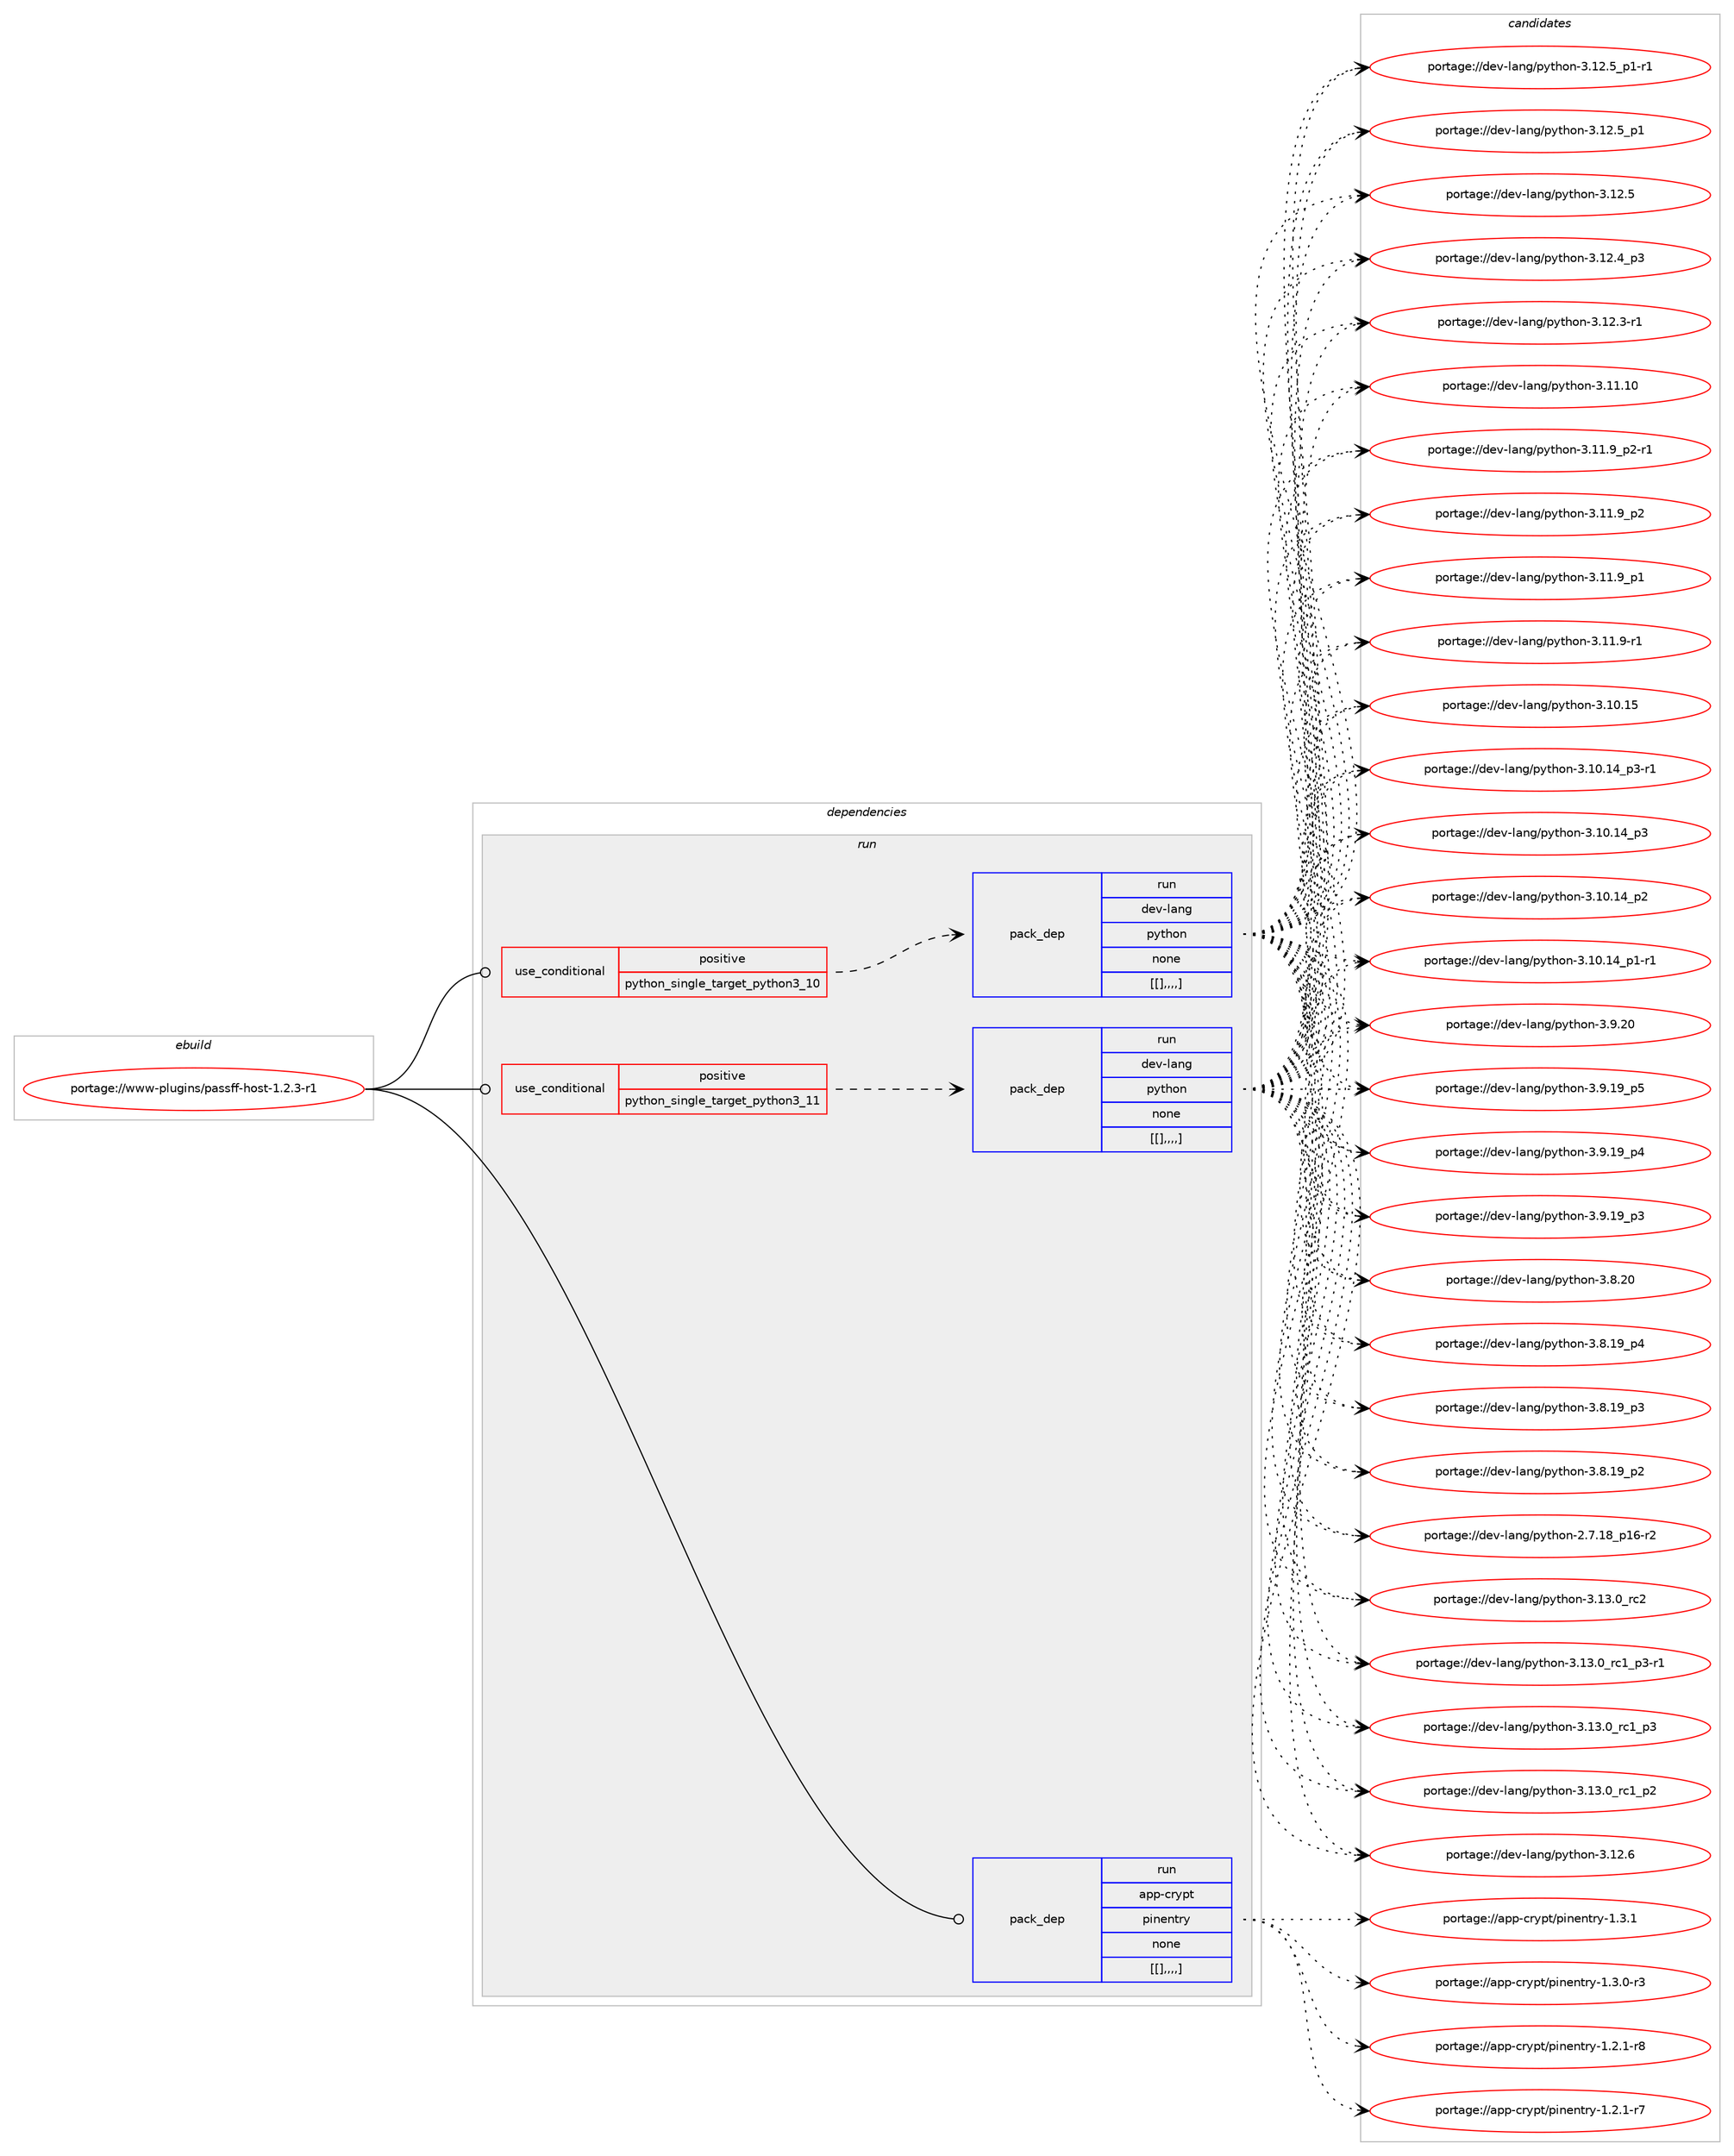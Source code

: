 digraph prolog {

# *************
# Graph options
# *************

newrank=true;
concentrate=true;
compound=true;
graph [rankdir=LR,fontname=Helvetica,fontsize=10,ranksep=1.5];#, ranksep=2.5, nodesep=0.2];
edge  [arrowhead=vee];
node  [fontname=Helvetica,fontsize=10];

# **********
# The ebuild
# **********

subgraph cluster_leftcol {
color=gray;
label=<<i>ebuild</i>>;
id [label="portage://www-plugins/passff-host-1.2.3-r1", color=red, width=4, href="../www-plugins/passff-host-1.2.3-r1.svg"];
}

# ****************
# The dependencies
# ****************

subgraph cluster_midcol {
color=gray;
label=<<i>dependencies</i>>;
subgraph cluster_compile {
fillcolor="#eeeeee";
style=filled;
label=<<i>compile</i>>;
}
subgraph cluster_compileandrun {
fillcolor="#eeeeee";
style=filled;
label=<<i>compile and run</i>>;
}
subgraph cluster_run {
fillcolor="#eeeeee";
style=filled;
label=<<i>run</i>>;
subgraph cond125390 {
dependency471555 [label=<<TABLE BORDER="0" CELLBORDER="1" CELLSPACING="0" CELLPADDING="4"><TR><TD ROWSPAN="3" CELLPADDING="10">use_conditional</TD></TR><TR><TD>positive</TD></TR><TR><TD>python_single_target_python3_10</TD></TR></TABLE>>, shape=none, color=red];
subgraph pack342673 {
dependency471556 [label=<<TABLE BORDER="0" CELLBORDER="1" CELLSPACING="0" CELLPADDING="4" WIDTH="220"><TR><TD ROWSPAN="6" CELLPADDING="30">pack_dep</TD></TR><TR><TD WIDTH="110">run</TD></TR><TR><TD>dev-lang</TD></TR><TR><TD>python</TD></TR><TR><TD>none</TD></TR><TR><TD>[[],,,,]</TD></TR></TABLE>>, shape=none, color=blue];
}
dependency471555:e -> dependency471556:w [weight=20,style="dashed",arrowhead="vee"];
}
id:e -> dependency471555:w [weight=20,style="solid",arrowhead="odot"];
subgraph cond125391 {
dependency471557 [label=<<TABLE BORDER="0" CELLBORDER="1" CELLSPACING="0" CELLPADDING="4"><TR><TD ROWSPAN="3" CELLPADDING="10">use_conditional</TD></TR><TR><TD>positive</TD></TR><TR><TD>python_single_target_python3_11</TD></TR></TABLE>>, shape=none, color=red];
subgraph pack342674 {
dependency471558 [label=<<TABLE BORDER="0" CELLBORDER="1" CELLSPACING="0" CELLPADDING="4" WIDTH="220"><TR><TD ROWSPAN="6" CELLPADDING="30">pack_dep</TD></TR><TR><TD WIDTH="110">run</TD></TR><TR><TD>dev-lang</TD></TR><TR><TD>python</TD></TR><TR><TD>none</TD></TR><TR><TD>[[],,,,]</TD></TR></TABLE>>, shape=none, color=blue];
}
dependency471557:e -> dependency471558:w [weight=20,style="dashed",arrowhead="vee"];
}
id:e -> dependency471557:w [weight=20,style="solid",arrowhead="odot"];
subgraph pack342675 {
dependency471559 [label=<<TABLE BORDER="0" CELLBORDER="1" CELLSPACING="0" CELLPADDING="4" WIDTH="220"><TR><TD ROWSPAN="6" CELLPADDING="30">pack_dep</TD></TR><TR><TD WIDTH="110">run</TD></TR><TR><TD>app-crypt</TD></TR><TR><TD>pinentry</TD></TR><TR><TD>none</TD></TR><TR><TD>[[],,,,]</TD></TR></TABLE>>, shape=none, color=blue];
}
id:e -> dependency471559:w [weight=20,style="solid",arrowhead="odot"];
}
}

# **************
# The candidates
# **************

subgraph cluster_choices {
rank=same;
color=gray;
label=<<i>candidates</i>>;

subgraph choice342673 {
color=black;
nodesep=1;
choice10010111845108971101034711212111610411111045514649514648951149950 [label="portage://dev-lang/python-3.13.0_rc2", color=red, width=4,href="../dev-lang/python-3.13.0_rc2.svg"];
choice1001011184510897110103471121211161041111104551464951464895114994995112514511449 [label="portage://dev-lang/python-3.13.0_rc1_p3-r1", color=red, width=4,href="../dev-lang/python-3.13.0_rc1_p3-r1.svg"];
choice100101118451089711010347112121116104111110455146495146489511499499511251 [label="portage://dev-lang/python-3.13.0_rc1_p3", color=red, width=4,href="../dev-lang/python-3.13.0_rc1_p3.svg"];
choice100101118451089711010347112121116104111110455146495146489511499499511250 [label="portage://dev-lang/python-3.13.0_rc1_p2", color=red, width=4,href="../dev-lang/python-3.13.0_rc1_p2.svg"];
choice10010111845108971101034711212111610411111045514649504654 [label="portage://dev-lang/python-3.12.6", color=red, width=4,href="../dev-lang/python-3.12.6.svg"];
choice1001011184510897110103471121211161041111104551464950465395112494511449 [label="portage://dev-lang/python-3.12.5_p1-r1", color=red, width=4,href="../dev-lang/python-3.12.5_p1-r1.svg"];
choice100101118451089711010347112121116104111110455146495046539511249 [label="portage://dev-lang/python-3.12.5_p1", color=red, width=4,href="../dev-lang/python-3.12.5_p1.svg"];
choice10010111845108971101034711212111610411111045514649504653 [label="portage://dev-lang/python-3.12.5", color=red, width=4,href="../dev-lang/python-3.12.5.svg"];
choice100101118451089711010347112121116104111110455146495046529511251 [label="portage://dev-lang/python-3.12.4_p3", color=red, width=4,href="../dev-lang/python-3.12.4_p3.svg"];
choice100101118451089711010347112121116104111110455146495046514511449 [label="portage://dev-lang/python-3.12.3-r1", color=red, width=4,href="../dev-lang/python-3.12.3-r1.svg"];
choice1001011184510897110103471121211161041111104551464949464948 [label="portage://dev-lang/python-3.11.10", color=red, width=4,href="../dev-lang/python-3.11.10.svg"];
choice1001011184510897110103471121211161041111104551464949465795112504511449 [label="portage://dev-lang/python-3.11.9_p2-r1", color=red, width=4,href="../dev-lang/python-3.11.9_p2-r1.svg"];
choice100101118451089711010347112121116104111110455146494946579511250 [label="portage://dev-lang/python-3.11.9_p2", color=red, width=4,href="../dev-lang/python-3.11.9_p2.svg"];
choice100101118451089711010347112121116104111110455146494946579511249 [label="portage://dev-lang/python-3.11.9_p1", color=red, width=4,href="../dev-lang/python-3.11.9_p1.svg"];
choice100101118451089711010347112121116104111110455146494946574511449 [label="portage://dev-lang/python-3.11.9-r1", color=red, width=4,href="../dev-lang/python-3.11.9-r1.svg"];
choice1001011184510897110103471121211161041111104551464948464953 [label="portage://dev-lang/python-3.10.15", color=red, width=4,href="../dev-lang/python-3.10.15.svg"];
choice100101118451089711010347112121116104111110455146494846495295112514511449 [label="portage://dev-lang/python-3.10.14_p3-r1", color=red, width=4,href="../dev-lang/python-3.10.14_p3-r1.svg"];
choice10010111845108971101034711212111610411111045514649484649529511251 [label="portage://dev-lang/python-3.10.14_p3", color=red, width=4,href="../dev-lang/python-3.10.14_p3.svg"];
choice10010111845108971101034711212111610411111045514649484649529511250 [label="portage://dev-lang/python-3.10.14_p2", color=red, width=4,href="../dev-lang/python-3.10.14_p2.svg"];
choice100101118451089711010347112121116104111110455146494846495295112494511449 [label="portage://dev-lang/python-3.10.14_p1-r1", color=red, width=4,href="../dev-lang/python-3.10.14_p1-r1.svg"];
choice10010111845108971101034711212111610411111045514657465048 [label="portage://dev-lang/python-3.9.20", color=red, width=4,href="../dev-lang/python-3.9.20.svg"];
choice100101118451089711010347112121116104111110455146574649579511253 [label="portage://dev-lang/python-3.9.19_p5", color=red, width=4,href="../dev-lang/python-3.9.19_p5.svg"];
choice100101118451089711010347112121116104111110455146574649579511252 [label="portage://dev-lang/python-3.9.19_p4", color=red, width=4,href="../dev-lang/python-3.9.19_p4.svg"];
choice100101118451089711010347112121116104111110455146574649579511251 [label="portage://dev-lang/python-3.9.19_p3", color=red, width=4,href="../dev-lang/python-3.9.19_p3.svg"];
choice10010111845108971101034711212111610411111045514656465048 [label="portage://dev-lang/python-3.8.20", color=red, width=4,href="../dev-lang/python-3.8.20.svg"];
choice100101118451089711010347112121116104111110455146564649579511252 [label="portage://dev-lang/python-3.8.19_p4", color=red, width=4,href="../dev-lang/python-3.8.19_p4.svg"];
choice100101118451089711010347112121116104111110455146564649579511251 [label="portage://dev-lang/python-3.8.19_p3", color=red, width=4,href="../dev-lang/python-3.8.19_p3.svg"];
choice100101118451089711010347112121116104111110455146564649579511250 [label="portage://dev-lang/python-3.8.19_p2", color=red, width=4,href="../dev-lang/python-3.8.19_p2.svg"];
choice100101118451089711010347112121116104111110455046554649569511249544511450 [label="portage://dev-lang/python-2.7.18_p16-r2", color=red, width=4,href="../dev-lang/python-2.7.18_p16-r2.svg"];
dependency471556:e -> choice10010111845108971101034711212111610411111045514649514648951149950:w [style=dotted,weight="100"];
dependency471556:e -> choice1001011184510897110103471121211161041111104551464951464895114994995112514511449:w [style=dotted,weight="100"];
dependency471556:e -> choice100101118451089711010347112121116104111110455146495146489511499499511251:w [style=dotted,weight="100"];
dependency471556:e -> choice100101118451089711010347112121116104111110455146495146489511499499511250:w [style=dotted,weight="100"];
dependency471556:e -> choice10010111845108971101034711212111610411111045514649504654:w [style=dotted,weight="100"];
dependency471556:e -> choice1001011184510897110103471121211161041111104551464950465395112494511449:w [style=dotted,weight="100"];
dependency471556:e -> choice100101118451089711010347112121116104111110455146495046539511249:w [style=dotted,weight="100"];
dependency471556:e -> choice10010111845108971101034711212111610411111045514649504653:w [style=dotted,weight="100"];
dependency471556:e -> choice100101118451089711010347112121116104111110455146495046529511251:w [style=dotted,weight="100"];
dependency471556:e -> choice100101118451089711010347112121116104111110455146495046514511449:w [style=dotted,weight="100"];
dependency471556:e -> choice1001011184510897110103471121211161041111104551464949464948:w [style=dotted,weight="100"];
dependency471556:e -> choice1001011184510897110103471121211161041111104551464949465795112504511449:w [style=dotted,weight="100"];
dependency471556:e -> choice100101118451089711010347112121116104111110455146494946579511250:w [style=dotted,weight="100"];
dependency471556:e -> choice100101118451089711010347112121116104111110455146494946579511249:w [style=dotted,weight="100"];
dependency471556:e -> choice100101118451089711010347112121116104111110455146494946574511449:w [style=dotted,weight="100"];
dependency471556:e -> choice1001011184510897110103471121211161041111104551464948464953:w [style=dotted,weight="100"];
dependency471556:e -> choice100101118451089711010347112121116104111110455146494846495295112514511449:w [style=dotted,weight="100"];
dependency471556:e -> choice10010111845108971101034711212111610411111045514649484649529511251:w [style=dotted,weight="100"];
dependency471556:e -> choice10010111845108971101034711212111610411111045514649484649529511250:w [style=dotted,weight="100"];
dependency471556:e -> choice100101118451089711010347112121116104111110455146494846495295112494511449:w [style=dotted,weight="100"];
dependency471556:e -> choice10010111845108971101034711212111610411111045514657465048:w [style=dotted,weight="100"];
dependency471556:e -> choice100101118451089711010347112121116104111110455146574649579511253:w [style=dotted,weight="100"];
dependency471556:e -> choice100101118451089711010347112121116104111110455146574649579511252:w [style=dotted,weight="100"];
dependency471556:e -> choice100101118451089711010347112121116104111110455146574649579511251:w [style=dotted,weight="100"];
dependency471556:e -> choice10010111845108971101034711212111610411111045514656465048:w [style=dotted,weight="100"];
dependency471556:e -> choice100101118451089711010347112121116104111110455146564649579511252:w [style=dotted,weight="100"];
dependency471556:e -> choice100101118451089711010347112121116104111110455146564649579511251:w [style=dotted,weight="100"];
dependency471556:e -> choice100101118451089711010347112121116104111110455146564649579511250:w [style=dotted,weight="100"];
dependency471556:e -> choice100101118451089711010347112121116104111110455046554649569511249544511450:w [style=dotted,weight="100"];
}
subgraph choice342674 {
color=black;
nodesep=1;
choice10010111845108971101034711212111610411111045514649514648951149950 [label="portage://dev-lang/python-3.13.0_rc2", color=red, width=4,href="../dev-lang/python-3.13.0_rc2.svg"];
choice1001011184510897110103471121211161041111104551464951464895114994995112514511449 [label="portage://dev-lang/python-3.13.0_rc1_p3-r1", color=red, width=4,href="../dev-lang/python-3.13.0_rc1_p3-r1.svg"];
choice100101118451089711010347112121116104111110455146495146489511499499511251 [label="portage://dev-lang/python-3.13.0_rc1_p3", color=red, width=4,href="../dev-lang/python-3.13.0_rc1_p3.svg"];
choice100101118451089711010347112121116104111110455146495146489511499499511250 [label="portage://dev-lang/python-3.13.0_rc1_p2", color=red, width=4,href="../dev-lang/python-3.13.0_rc1_p2.svg"];
choice10010111845108971101034711212111610411111045514649504654 [label="portage://dev-lang/python-3.12.6", color=red, width=4,href="../dev-lang/python-3.12.6.svg"];
choice1001011184510897110103471121211161041111104551464950465395112494511449 [label="portage://dev-lang/python-3.12.5_p1-r1", color=red, width=4,href="../dev-lang/python-3.12.5_p1-r1.svg"];
choice100101118451089711010347112121116104111110455146495046539511249 [label="portage://dev-lang/python-3.12.5_p1", color=red, width=4,href="../dev-lang/python-3.12.5_p1.svg"];
choice10010111845108971101034711212111610411111045514649504653 [label="portage://dev-lang/python-3.12.5", color=red, width=4,href="../dev-lang/python-3.12.5.svg"];
choice100101118451089711010347112121116104111110455146495046529511251 [label="portage://dev-lang/python-3.12.4_p3", color=red, width=4,href="../dev-lang/python-3.12.4_p3.svg"];
choice100101118451089711010347112121116104111110455146495046514511449 [label="portage://dev-lang/python-3.12.3-r1", color=red, width=4,href="../dev-lang/python-3.12.3-r1.svg"];
choice1001011184510897110103471121211161041111104551464949464948 [label="portage://dev-lang/python-3.11.10", color=red, width=4,href="../dev-lang/python-3.11.10.svg"];
choice1001011184510897110103471121211161041111104551464949465795112504511449 [label="portage://dev-lang/python-3.11.9_p2-r1", color=red, width=4,href="../dev-lang/python-3.11.9_p2-r1.svg"];
choice100101118451089711010347112121116104111110455146494946579511250 [label="portage://dev-lang/python-3.11.9_p2", color=red, width=4,href="../dev-lang/python-3.11.9_p2.svg"];
choice100101118451089711010347112121116104111110455146494946579511249 [label="portage://dev-lang/python-3.11.9_p1", color=red, width=4,href="../dev-lang/python-3.11.9_p1.svg"];
choice100101118451089711010347112121116104111110455146494946574511449 [label="portage://dev-lang/python-3.11.9-r1", color=red, width=4,href="../dev-lang/python-3.11.9-r1.svg"];
choice1001011184510897110103471121211161041111104551464948464953 [label="portage://dev-lang/python-3.10.15", color=red, width=4,href="../dev-lang/python-3.10.15.svg"];
choice100101118451089711010347112121116104111110455146494846495295112514511449 [label="portage://dev-lang/python-3.10.14_p3-r1", color=red, width=4,href="../dev-lang/python-3.10.14_p3-r1.svg"];
choice10010111845108971101034711212111610411111045514649484649529511251 [label="portage://dev-lang/python-3.10.14_p3", color=red, width=4,href="../dev-lang/python-3.10.14_p3.svg"];
choice10010111845108971101034711212111610411111045514649484649529511250 [label="portage://dev-lang/python-3.10.14_p2", color=red, width=4,href="../dev-lang/python-3.10.14_p2.svg"];
choice100101118451089711010347112121116104111110455146494846495295112494511449 [label="portage://dev-lang/python-3.10.14_p1-r1", color=red, width=4,href="../dev-lang/python-3.10.14_p1-r1.svg"];
choice10010111845108971101034711212111610411111045514657465048 [label="portage://dev-lang/python-3.9.20", color=red, width=4,href="../dev-lang/python-3.9.20.svg"];
choice100101118451089711010347112121116104111110455146574649579511253 [label="portage://dev-lang/python-3.9.19_p5", color=red, width=4,href="../dev-lang/python-3.9.19_p5.svg"];
choice100101118451089711010347112121116104111110455146574649579511252 [label="portage://dev-lang/python-3.9.19_p4", color=red, width=4,href="../dev-lang/python-3.9.19_p4.svg"];
choice100101118451089711010347112121116104111110455146574649579511251 [label="portage://dev-lang/python-3.9.19_p3", color=red, width=4,href="../dev-lang/python-3.9.19_p3.svg"];
choice10010111845108971101034711212111610411111045514656465048 [label="portage://dev-lang/python-3.8.20", color=red, width=4,href="../dev-lang/python-3.8.20.svg"];
choice100101118451089711010347112121116104111110455146564649579511252 [label="portage://dev-lang/python-3.8.19_p4", color=red, width=4,href="../dev-lang/python-3.8.19_p4.svg"];
choice100101118451089711010347112121116104111110455146564649579511251 [label="portage://dev-lang/python-3.8.19_p3", color=red, width=4,href="../dev-lang/python-3.8.19_p3.svg"];
choice100101118451089711010347112121116104111110455146564649579511250 [label="portage://dev-lang/python-3.8.19_p2", color=red, width=4,href="../dev-lang/python-3.8.19_p2.svg"];
choice100101118451089711010347112121116104111110455046554649569511249544511450 [label="portage://dev-lang/python-2.7.18_p16-r2", color=red, width=4,href="../dev-lang/python-2.7.18_p16-r2.svg"];
dependency471558:e -> choice10010111845108971101034711212111610411111045514649514648951149950:w [style=dotted,weight="100"];
dependency471558:e -> choice1001011184510897110103471121211161041111104551464951464895114994995112514511449:w [style=dotted,weight="100"];
dependency471558:e -> choice100101118451089711010347112121116104111110455146495146489511499499511251:w [style=dotted,weight="100"];
dependency471558:e -> choice100101118451089711010347112121116104111110455146495146489511499499511250:w [style=dotted,weight="100"];
dependency471558:e -> choice10010111845108971101034711212111610411111045514649504654:w [style=dotted,weight="100"];
dependency471558:e -> choice1001011184510897110103471121211161041111104551464950465395112494511449:w [style=dotted,weight="100"];
dependency471558:e -> choice100101118451089711010347112121116104111110455146495046539511249:w [style=dotted,weight="100"];
dependency471558:e -> choice10010111845108971101034711212111610411111045514649504653:w [style=dotted,weight="100"];
dependency471558:e -> choice100101118451089711010347112121116104111110455146495046529511251:w [style=dotted,weight="100"];
dependency471558:e -> choice100101118451089711010347112121116104111110455146495046514511449:w [style=dotted,weight="100"];
dependency471558:e -> choice1001011184510897110103471121211161041111104551464949464948:w [style=dotted,weight="100"];
dependency471558:e -> choice1001011184510897110103471121211161041111104551464949465795112504511449:w [style=dotted,weight="100"];
dependency471558:e -> choice100101118451089711010347112121116104111110455146494946579511250:w [style=dotted,weight="100"];
dependency471558:e -> choice100101118451089711010347112121116104111110455146494946579511249:w [style=dotted,weight="100"];
dependency471558:e -> choice100101118451089711010347112121116104111110455146494946574511449:w [style=dotted,weight="100"];
dependency471558:e -> choice1001011184510897110103471121211161041111104551464948464953:w [style=dotted,weight="100"];
dependency471558:e -> choice100101118451089711010347112121116104111110455146494846495295112514511449:w [style=dotted,weight="100"];
dependency471558:e -> choice10010111845108971101034711212111610411111045514649484649529511251:w [style=dotted,weight="100"];
dependency471558:e -> choice10010111845108971101034711212111610411111045514649484649529511250:w [style=dotted,weight="100"];
dependency471558:e -> choice100101118451089711010347112121116104111110455146494846495295112494511449:w [style=dotted,weight="100"];
dependency471558:e -> choice10010111845108971101034711212111610411111045514657465048:w [style=dotted,weight="100"];
dependency471558:e -> choice100101118451089711010347112121116104111110455146574649579511253:w [style=dotted,weight="100"];
dependency471558:e -> choice100101118451089711010347112121116104111110455146574649579511252:w [style=dotted,weight="100"];
dependency471558:e -> choice100101118451089711010347112121116104111110455146574649579511251:w [style=dotted,weight="100"];
dependency471558:e -> choice10010111845108971101034711212111610411111045514656465048:w [style=dotted,weight="100"];
dependency471558:e -> choice100101118451089711010347112121116104111110455146564649579511252:w [style=dotted,weight="100"];
dependency471558:e -> choice100101118451089711010347112121116104111110455146564649579511251:w [style=dotted,weight="100"];
dependency471558:e -> choice100101118451089711010347112121116104111110455146564649579511250:w [style=dotted,weight="100"];
dependency471558:e -> choice100101118451089711010347112121116104111110455046554649569511249544511450:w [style=dotted,weight="100"];
}
subgraph choice342675 {
color=black;
nodesep=1;
choice97112112459911412111211647112105110101110116114121454946514649 [label="portage://app-crypt/pinentry-1.3.1", color=red, width=4,href="../app-crypt/pinentry-1.3.1.svg"];
choice971121124599114121112116471121051101011101161141214549465146484511451 [label="portage://app-crypt/pinentry-1.3.0-r3", color=red, width=4,href="../app-crypt/pinentry-1.3.0-r3.svg"];
choice971121124599114121112116471121051101011101161141214549465046494511456 [label="portage://app-crypt/pinentry-1.2.1-r8", color=red, width=4,href="../app-crypt/pinentry-1.2.1-r8.svg"];
choice971121124599114121112116471121051101011101161141214549465046494511455 [label="portage://app-crypt/pinentry-1.2.1-r7", color=red, width=4,href="../app-crypt/pinentry-1.2.1-r7.svg"];
dependency471559:e -> choice97112112459911412111211647112105110101110116114121454946514649:w [style=dotted,weight="100"];
dependency471559:e -> choice971121124599114121112116471121051101011101161141214549465146484511451:w [style=dotted,weight="100"];
dependency471559:e -> choice971121124599114121112116471121051101011101161141214549465046494511456:w [style=dotted,weight="100"];
dependency471559:e -> choice971121124599114121112116471121051101011101161141214549465046494511455:w [style=dotted,weight="100"];
}
}

}
